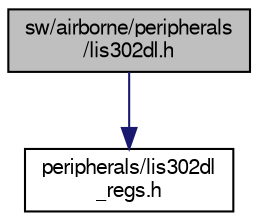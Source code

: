 digraph "sw/airborne/peripherals/lis302dl.h"
{
  edge [fontname="FreeSans",fontsize="10",labelfontname="FreeSans",labelfontsize="10"];
  node [fontname="FreeSans",fontsize="10",shape=record];
  Node1 [label="sw/airborne/peripherals\l/lis302dl.h",height=0.2,width=0.4,color="black", fillcolor="grey75", style="filled", fontcolor="black"];
  Node1 -> Node2 [color="midnightblue",fontsize="10",style="solid",fontname="FreeSans"];
  Node2 [label="peripherals/lis302dl\l_regs.h",height=0.2,width=0.4,color="black", fillcolor="white", style="filled",URL="$lis302dl__regs_8h.html",tooltip="ST LIS302DL 3-axis accelerometer register definitions. "];
}
